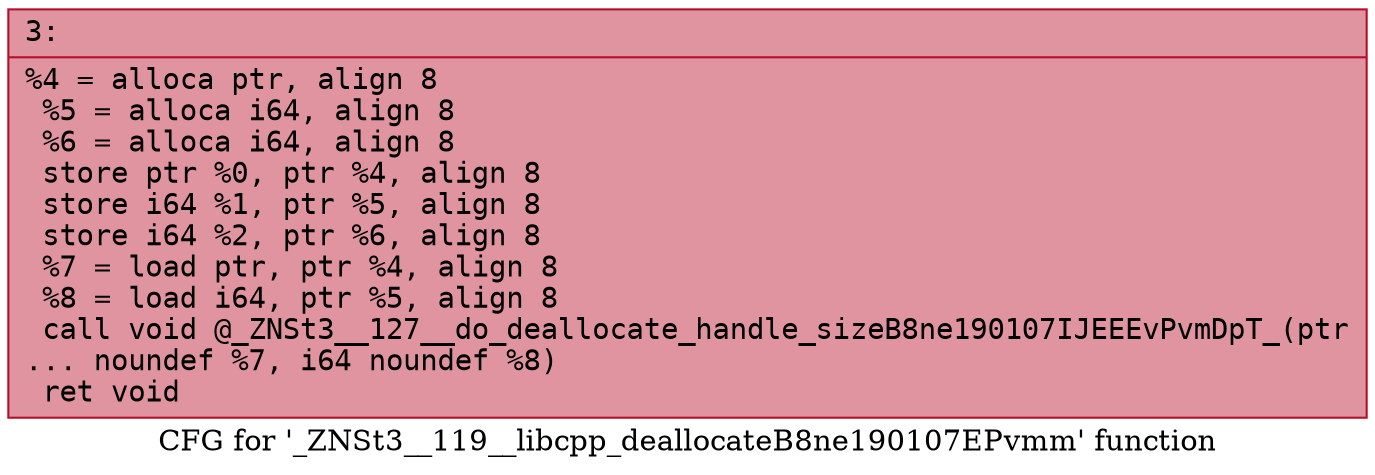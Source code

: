 digraph "CFG for '_ZNSt3__119__libcpp_deallocateB8ne190107EPvmm' function" {
	label="CFG for '_ZNSt3__119__libcpp_deallocateB8ne190107EPvmm' function";

	Node0x6000005c4be0 [shape=record,color="#b70d28ff", style=filled, fillcolor="#b70d2870" fontname="Courier",label="{3:\l|  %4 = alloca ptr, align 8\l  %5 = alloca i64, align 8\l  %6 = alloca i64, align 8\l  store ptr %0, ptr %4, align 8\l  store i64 %1, ptr %5, align 8\l  store i64 %2, ptr %6, align 8\l  %7 = load ptr, ptr %4, align 8\l  %8 = load i64, ptr %5, align 8\l  call void @_ZNSt3__127__do_deallocate_handle_sizeB8ne190107IJEEEvPvmDpT_(ptr\l... noundef %7, i64 noundef %8)\l  ret void\l}"];
}
